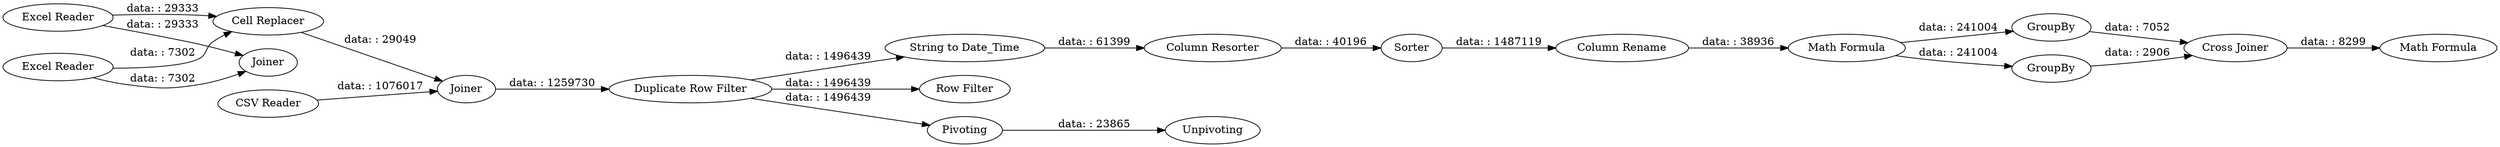digraph {
	"7240648888240079990_5" [label=Joiner]
	"7240648888240079990_3" [label="Excel Reader"]
	"7240648888240079990_4" [label="Cell Replacer"]
	"7240648888240079990_2" [label="Excel Reader"]
	"7240648888240079990_23" [label="Cross Joiner"]
	"7240648888240079990_21" [label=GroupBy]
	"7240648888240079990_7" [label="Duplicate Row Filter"]
	"7240648888240079990_22" [label=GroupBy]
	"7240648888240079990_18" [label="Column Rename"]
	"7240648888240079990_1" [label="CSV Reader"]
	"7240648888240079990_14" [label=Unpivoting]
	"7240648888240079990_15" [label="String to Date_Time"]
	"7240648888240079990_8" [label="Row Filter"]
	"7240648888240079990_13" [label=Pivoting]
	"7240648888240079990_17" [label=Sorter]
	"7240648888240079990_24" [label="Math Formula"]
	"7240648888240079990_6" [label=Joiner]
	"7240648888240079990_16" [label="Column Resorter"]
	"7240648888240079990_20" [label="Math Formula"]
	"7240648888240079990_3" -> "7240648888240079990_5" [label="data: : 29333"]
	"7240648888240079990_4" -> "7240648888240079990_6" [label="data: : 29049"]
	"7240648888240079990_1" -> "7240648888240079990_6" [label="data: : 1076017"]
	"7240648888240079990_20" -> "7240648888240079990_22" [label="data: : 241004"]
	"7240648888240079990_2" -> "7240648888240079990_4" [label="data: : 7302"]
	"7240648888240079990_15" -> "7240648888240079990_16" [label="data: : 61399"]
	"7240648888240079990_7" -> "7240648888240079990_15" [label="data: : 1496439"]
	"7240648888240079990_3" -> "7240648888240079990_4" [label="data: : 29333"]
	"7240648888240079990_6" -> "7240648888240079990_7" [label="data: : 1259730"]
	"7240648888240079990_7" -> "7240648888240079990_8" [label="data: : 1496439"]
	"7240648888240079990_13" -> "7240648888240079990_14" [label="data: : 23865"]
	"7240648888240079990_22" -> "7240648888240079990_23" [label="data: : 2906"]
	"7240648888240079990_16" -> "7240648888240079990_17" [label="data: : 40196"]
	"7240648888240079990_20" -> "7240648888240079990_21" [label="data: : 241004"]
	"7240648888240079990_17" -> "7240648888240079990_18" [label="data: : 1487119"]
	"7240648888240079990_21" -> "7240648888240079990_23" [label="data: : 7052"]
	"7240648888240079990_23" -> "7240648888240079990_24" [label="data: : 8299"]
	"7240648888240079990_7" -> "7240648888240079990_13" [label="data: : 1496439"]
	"7240648888240079990_18" -> "7240648888240079990_20" [label="data: : 38936"]
	"7240648888240079990_2" -> "7240648888240079990_5" [label="data: : 7302"]
	rankdir=LR
}
